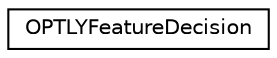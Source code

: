 digraph "Graphical Class Hierarchy"
{
  edge [fontname="Helvetica",fontsize="10",labelfontname="Helvetica",labelfontsize="10"];
  node [fontname="Helvetica",fontsize="10",shape=record];
  rankdir="LR";
  Node0 [label="OPTLYFeatureDecision",height=0.2,width=0.4,color="black", fillcolor="white", style="filled",URL="$interface_o_p_t_l_y_feature_decision.html"];
}
